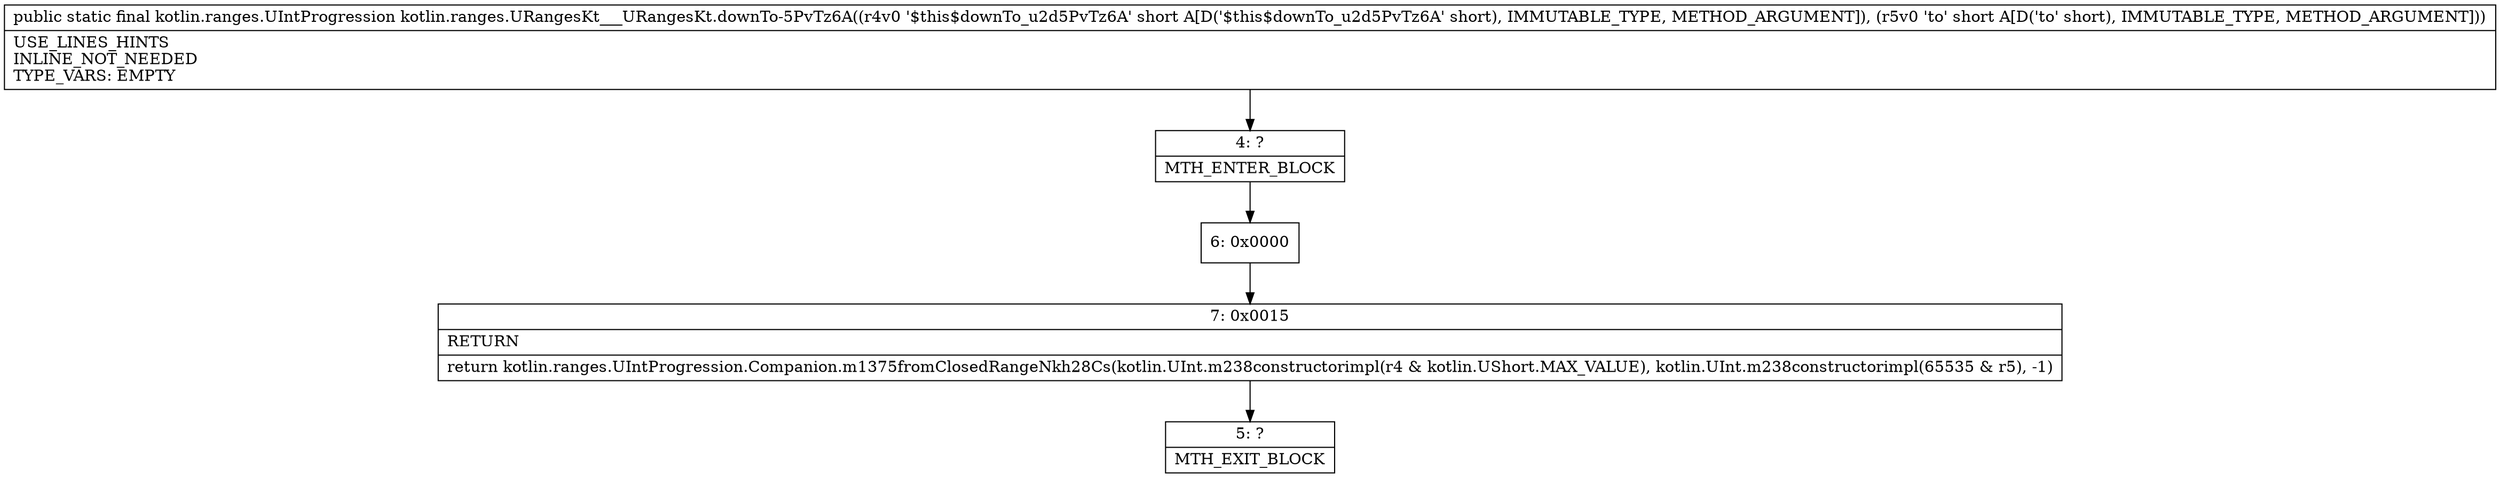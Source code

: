 digraph "CFG forkotlin.ranges.URangesKt___URangesKt.downTo\-5PvTz6A(SS)Lkotlin\/ranges\/UIntProgression;" {
Node_4 [shape=record,label="{4\:\ ?|MTH_ENTER_BLOCK\l}"];
Node_6 [shape=record,label="{6\:\ 0x0000}"];
Node_7 [shape=record,label="{7\:\ 0x0015|RETURN\l|return kotlin.ranges.UIntProgression.Companion.m1375fromClosedRangeNkh28Cs(kotlin.UInt.m238constructorimpl(r4 & kotlin.UShort.MAX_VALUE), kotlin.UInt.m238constructorimpl(65535 & r5), \-1)\l}"];
Node_5 [shape=record,label="{5\:\ ?|MTH_EXIT_BLOCK\l}"];
MethodNode[shape=record,label="{public static final kotlin.ranges.UIntProgression kotlin.ranges.URangesKt___URangesKt.downTo\-5PvTz6A((r4v0 '$this$downTo_u2d5PvTz6A' short A[D('$this$downTo_u2d5PvTz6A' short), IMMUTABLE_TYPE, METHOD_ARGUMENT]), (r5v0 'to' short A[D('to' short), IMMUTABLE_TYPE, METHOD_ARGUMENT]))  | USE_LINES_HINTS\lINLINE_NOT_NEEDED\lTYPE_VARS: EMPTY\l}"];
MethodNode -> Node_4;Node_4 -> Node_6;
Node_6 -> Node_7;
Node_7 -> Node_5;
}

